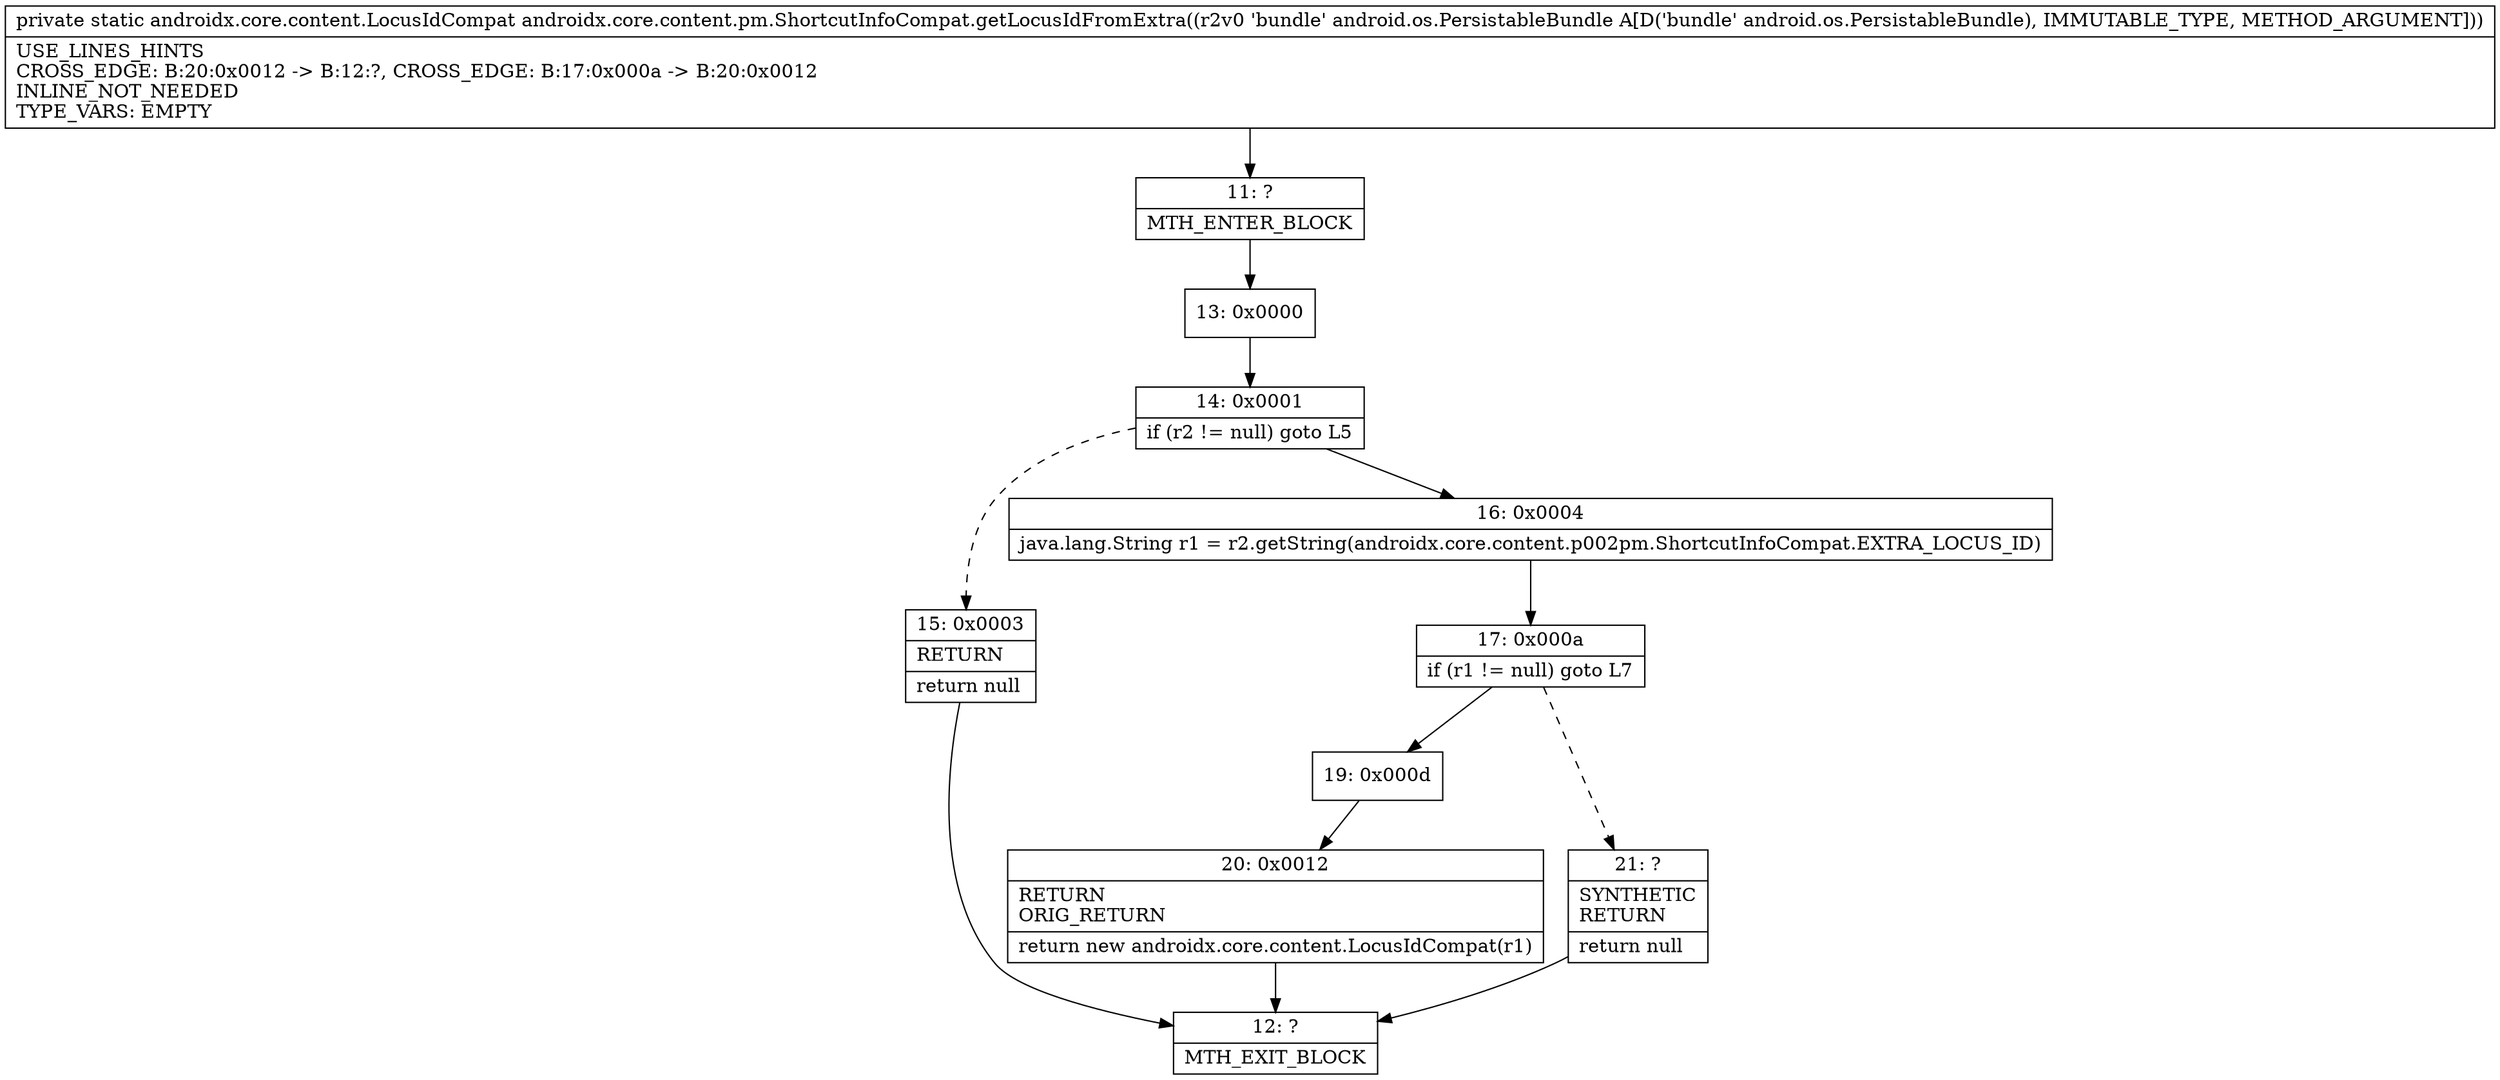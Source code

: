 digraph "CFG forandroidx.core.content.pm.ShortcutInfoCompat.getLocusIdFromExtra(Landroid\/os\/PersistableBundle;)Landroidx\/core\/content\/LocusIdCompat;" {
Node_11 [shape=record,label="{11\:\ ?|MTH_ENTER_BLOCK\l}"];
Node_13 [shape=record,label="{13\:\ 0x0000}"];
Node_14 [shape=record,label="{14\:\ 0x0001|if (r2 != null) goto L5\l}"];
Node_15 [shape=record,label="{15\:\ 0x0003|RETURN\l|return null\l}"];
Node_12 [shape=record,label="{12\:\ ?|MTH_EXIT_BLOCK\l}"];
Node_16 [shape=record,label="{16\:\ 0x0004|java.lang.String r1 = r2.getString(androidx.core.content.p002pm.ShortcutInfoCompat.EXTRA_LOCUS_ID)\l}"];
Node_17 [shape=record,label="{17\:\ 0x000a|if (r1 != null) goto L7\l}"];
Node_19 [shape=record,label="{19\:\ 0x000d}"];
Node_20 [shape=record,label="{20\:\ 0x0012|RETURN\lORIG_RETURN\l|return new androidx.core.content.LocusIdCompat(r1)\l}"];
Node_21 [shape=record,label="{21\:\ ?|SYNTHETIC\lRETURN\l|return null\l}"];
MethodNode[shape=record,label="{private static androidx.core.content.LocusIdCompat androidx.core.content.pm.ShortcutInfoCompat.getLocusIdFromExtra((r2v0 'bundle' android.os.PersistableBundle A[D('bundle' android.os.PersistableBundle), IMMUTABLE_TYPE, METHOD_ARGUMENT]))  | USE_LINES_HINTS\lCROSS_EDGE: B:20:0x0012 \-\> B:12:?, CROSS_EDGE: B:17:0x000a \-\> B:20:0x0012\lINLINE_NOT_NEEDED\lTYPE_VARS: EMPTY\l}"];
MethodNode -> Node_11;Node_11 -> Node_13;
Node_13 -> Node_14;
Node_14 -> Node_15[style=dashed];
Node_14 -> Node_16;
Node_15 -> Node_12;
Node_16 -> Node_17;
Node_17 -> Node_19;
Node_17 -> Node_21[style=dashed];
Node_19 -> Node_20;
Node_20 -> Node_12;
Node_21 -> Node_12;
}

